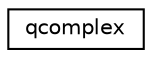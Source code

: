 digraph "Graphical Class Hierarchy"
{
 // INTERACTIVE_SVG=YES
  edge [fontname="Helvetica",fontsize="10",labelfontname="Helvetica",labelfontsize="10"];
  node [fontname="Helvetica",fontsize="10",shape=record];
  rankdir="LR";
  Node0 [label="qcomplex",height=0.2,width=0.4,color="black", fillcolor="white", style="filled",URL="$structqcomplex.html",tooltip="Quaternion, scalar last, using imaginary elements. "];
}
